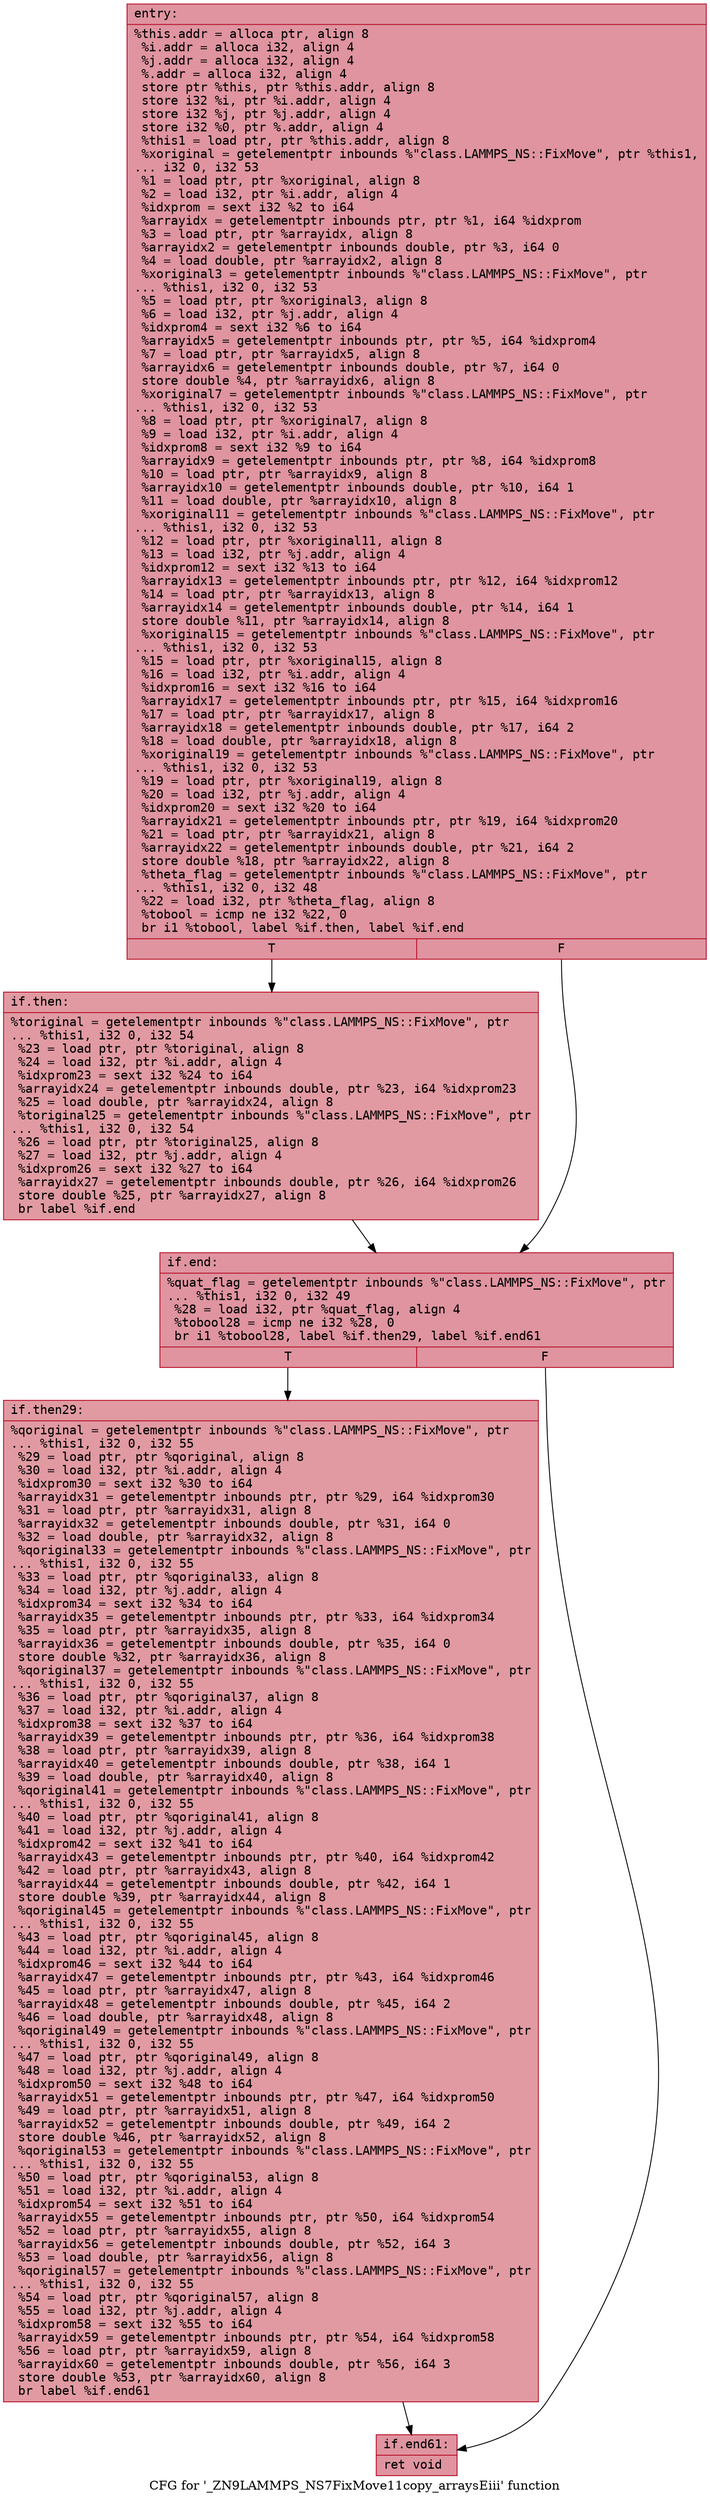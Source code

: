 digraph "CFG for '_ZN9LAMMPS_NS7FixMove11copy_arraysEiii' function" {
	label="CFG for '_ZN9LAMMPS_NS7FixMove11copy_arraysEiii' function";

	Node0x55ac3c0d11e0 [shape=record,color="#b70d28ff", style=filled, fillcolor="#b70d2870" fontname="Courier",label="{entry:\l|  %this.addr = alloca ptr, align 8\l  %i.addr = alloca i32, align 4\l  %j.addr = alloca i32, align 4\l  %.addr = alloca i32, align 4\l  store ptr %this, ptr %this.addr, align 8\l  store i32 %i, ptr %i.addr, align 4\l  store i32 %j, ptr %j.addr, align 4\l  store i32 %0, ptr %.addr, align 4\l  %this1 = load ptr, ptr %this.addr, align 8\l  %xoriginal = getelementptr inbounds %\"class.LAMMPS_NS::FixMove\", ptr %this1,\l... i32 0, i32 53\l  %1 = load ptr, ptr %xoriginal, align 8\l  %2 = load i32, ptr %i.addr, align 4\l  %idxprom = sext i32 %2 to i64\l  %arrayidx = getelementptr inbounds ptr, ptr %1, i64 %idxprom\l  %3 = load ptr, ptr %arrayidx, align 8\l  %arrayidx2 = getelementptr inbounds double, ptr %3, i64 0\l  %4 = load double, ptr %arrayidx2, align 8\l  %xoriginal3 = getelementptr inbounds %\"class.LAMMPS_NS::FixMove\", ptr\l... %this1, i32 0, i32 53\l  %5 = load ptr, ptr %xoriginal3, align 8\l  %6 = load i32, ptr %j.addr, align 4\l  %idxprom4 = sext i32 %6 to i64\l  %arrayidx5 = getelementptr inbounds ptr, ptr %5, i64 %idxprom4\l  %7 = load ptr, ptr %arrayidx5, align 8\l  %arrayidx6 = getelementptr inbounds double, ptr %7, i64 0\l  store double %4, ptr %arrayidx6, align 8\l  %xoriginal7 = getelementptr inbounds %\"class.LAMMPS_NS::FixMove\", ptr\l... %this1, i32 0, i32 53\l  %8 = load ptr, ptr %xoriginal7, align 8\l  %9 = load i32, ptr %i.addr, align 4\l  %idxprom8 = sext i32 %9 to i64\l  %arrayidx9 = getelementptr inbounds ptr, ptr %8, i64 %idxprom8\l  %10 = load ptr, ptr %arrayidx9, align 8\l  %arrayidx10 = getelementptr inbounds double, ptr %10, i64 1\l  %11 = load double, ptr %arrayidx10, align 8\l  %xoriginal11 = getelementptr inbounds %\"class.LAMMPS_NS::FixMove\", ptr\l... %this1, i32 0, i32 53\l  %12 = load ptr, ptr %xoriginal11, align 8\l  %13 = load i32, ptr %j.addr, align 4\l  %idxprom12 = sext i32 %13 to i64\l  %arrayidx13 = getelementptr inbounds ptr, ptr %12, i64 %idxprom12\l  %14 = load ptr, ptr %arrayidx13, align 8\l  %arrayidx14 = getelementptr inbounds double, ptr %14, i64 1\l  store double %11, ptr %arrayidx14, align 8\l  %xoriginal15 = getelementptr inbounds %\"class.LAMMPS_NS::FixMove\", ptr\l... %this1, i32 0, i32 53\l  %15 = load ptr, ptr %xoriginal15, align 8\l  %16 = load i32, ptr %i.addr, align 4\l  %idxprom16 = sext i32 %16 to i64\l  %arrayidx17 = getelementptr inbounds ptr, ptr %15, i64 %idxprom16\l  %17 = load ptr, ptr %arrayidx17, align 8\l  %arrayidx18 = getelementptr inbounds double, ptr %17, i64 2\l  %18 = load double, ptr %arrayidx18, align 8\l  %xoriginal19 = getelementptr inbounds %\"class.LAMMPS_NS::FixMove\", ptr\l... %this1, i32 0, i32 53\l  %19 = load ptr, ptr %xoriginal19, align 8\l  %20 = load i32, ptr %j.addr, align 4\l  %idxprom20 = sext i32 %20 to i64\l  %arrayidx21 = getelementptr inbounds ptr, ptr %19, i64 %idxprom20\l  %21 = load ptr, ptr %arrayidx21, align 8\l  %arrayidx22 = getelementptr inbounds double, ptr %21, i64 2\l  store double %18, ptr %arrayidx22, align 8\l  %theta_flag = getelementptr inbounds %\"class.LAMMPS_NS::FixMove\", ptr\l... %this1, i32 0, i32 48\l  %22 = load i32, ptr %theta_flag, align 8\l  %tobool = icmp ne i32 %22, 0\l  br i1 %tobool, label %if.then, label %if.end\l|{<s0>T|<s1>F}}"];
	Node0x55ac3c0d11e0:s0 -> Node0x55ac3c2a8720[tooltip="entry -> if.then\nProbability 62.50%" ];
	Node0x55ac3c0d11e0:s1 -> Node0x55ac3c2a8790[tooltip="entry -> if.end\nProbability 37.50%" ];
	Node0x55ac3c2a8720 [shape=record,color="#b70d28ff", style=filled, fillcolor="#bb1b2c70" fontname="Courier",label="{if.then:\l|  %toriginal = getelementptr inbounds %\"class.LAMMPS_NS::FixMove\", ptr\l... %this1, i32 0, i32 54\l  %23 = load ptr, ptr %toriginal, align 8\l  %24 = load i32, ptr %i.addr, align 4\l  %idxprom23 = sext i32 %24 to i64\l  %arrayidx24 = getelementptr inbounds double, ptr %23, i64 %idxprom23\l  %25 = load double, ptr %arrayidx24, align 8\l  %toriginal25 = getelementptr inbounds %\"class.LAMMPS_NS::FixMove\", ptr\l... %this1, i32 0, i32 54\l  %26 = load ptr, ptr %toriginal25, align 8\l  %27 = load i32, ptr %j.addr, align 4\l  %idxprom26 = sext i32 %27 to i64\l  %arrayidx27 = getelementptr inbounds double, ptr %26, i64 %idxprom26\l  store double %25, ptr %arrayidx27, align 8\l  br label %if.end\l}"];
	Node0x55ac3c2a8720 -> Node0x55ac3c2a8790[tooltip="if.then -> if.end\nProbability 100.00%" ];
	Node0x55ac3c2a8790 [shape=record,color="#b70d28ff", style=filled, fillcolor="#b70d2870" fontname="Courier",label="{if.end:\l|  %quat_flag = getelementptr inbounds %\"class.LAMMPS_NS::FixMove\", ptr\l... %this1, i32 0, i32 49\l  %28 = load i32, ptr %quat_flag, align 4\l  %tobool28 = icmp ne i32 %28, 0\l  br i1 %tobool28, label %if.then29, label %if.end61\l|{<s0>T|<s1>F}}"];
	Node0x55ac3c2a8790:s0 -> Node0x55ac3c2a9330[tooltip="if.end -> if.then29\nProbability 62.50%" ];
	Node0x55ac3c2a8790:s1 -> Node0x55ac3c2a93b0[tooltip="if.end -> if.end61\nProbability 37.50%" ];
	Node0x55ac3c2a9330 [shape=record,color="#b70d28ff", style=filled, fillcolor="#bb1b2c70" fontname="Courier",label="{if.then29:\l|  %qoriginal = getelementptr inbounds %\"class.LAMMPS_NS::FixMove\", ptr\l... %this1, i32 0, i32 55\l  %29 = load ptr, ptr %qoriginal, align 8\l  %30 = load i32, ptr %i.addr, align 4\l  %idxprom30 = sext i32 %30 to i64\l  %arrayidx31 = getelementptr inbounds ptr, ptr %29, i64 %idxprom30\l  %31 = load ptr, ptr %arrayidx31, align 8\l  %arrayidx32 = getelementptr inbounds double, ptr %31, i64 0\l  %32 = load double, ptr %arrayidx32, align 8\l  %qoriginal33 = getelementptr inbounds %\"class.LAMMPS_NS::FixMove\", ptr\l... %this1, i32 0, i32 55\l  %33 = load ptr, ptr %qoriginal33, align 8\l  %34 = load i32, ptr %j.addr, align 4\l  %idxprom34 = sext i32 %34 to i64\l  %arrayidx35 = getelementptr inbounds ptr, ptr %33, i64 %idxprom34\l  %35 = load ptr, ptr %arrayidx35, align 8\l  %arrayidx36 = getelementptr inbounds double, ptr %35, i64 0\l  store double %32, ptr %arrayidx36, align 8\l  %qoriginal37 = getelementptr inbounds %\"class.LAMMPS_NS::FixMove\", ptr\l... %this1, i32 0, i32 55\l  %36 = load ptr, ptr %qoriginal37, align 8\l  %37 = load i32, ptr %i.addr, align 4\l  %idxprom38 = sext i32 %37 to i64\l  %arrayidx39 = getelementptr inbounds ptr, ptr %36, i64 %idxprom38\l  %38 = load ptr, ptr %arrayidx39, align 8\l  %arrayidx40 = getelementptr inbounds double, ptr %38, i64 1\l  %39 = load double, ptr %arrayidx40, align 8\l  %qoriginal41 = getelementptr inbounds %\"class.LAMMPS_NS::FixMove\", ptr\l... %this1, i32 0, i32 55\l  %40 = load ptr, ptr %qoriginal41, align 8\l  %41 = load i32, ptr %j.addr, align 4\l  %idxprom42 = sext i32 %41 to i64\l  %arrayidx43 = getelementptr inbounds ptr, ptr %40, i64 %idxprom42\l  %42 = load ptr, ptr %arrayidx43, align 8\l  %arrayidx44 = getelementptr inbounds double, ptr %42, i64 1\l  store double %39, ptr %arrayidx44, align 8\l  %qoriginal45 = getelementptr inbounds %\"class.LAMMPS_NS::FixMove\", ptr\l... %this1, i32 0, i32 55\l  %43 = load ptr, ptr %qoriginal45, align 8\l  %44 = load i32, ptr %i.addr, align 4\l  %idxprom46 = sext i32 %44 to i64\l  %arrayidx47 = getelementptr inbounds ptr, ptr %43, i64 %idxprom46\l  %45 = load ptr, ptr %arrayidx47, align 8\l  %arrayidx48 = getelementptr inbounds double, ptr %45, i64 2\l  %46 = load double, ptr %arrayidx48, align 8\l  %qoriginal49 = getelementptr inbounds %\"class.LAMMPS_NS::FixMove\", ptr\l... %this1, i32 0, i32 55\l  %47 = load ptr, ptr %qoriginal49, align 8\l  %48 = load i32, ptr %j.addr, align 4\l  %idxprom50 = sext i32 %48 to i64\l  %arrayidx51 = getelementptr inbounds ptr, ptr %47, i64 %idxprom50\l  %49 = load ptr, ptr %arrayidx51, align 8\l  %arrayidx52 = getelementptr inbounds double, ptr %49, i64 2\l  store double %46, ptr %arrayidx52, align 8\l  %qoriginal53 = getelementptr inbounds %\"class.LAMMPS_NS::FixMove\", ptr\l... %this1, i32 0, i32 55\l  %50 = load ptr, ptr %qoriginal53, align 8\l  %51 = load i32, ptr %i.addr, align 4\l  %idxprom54 = sext i32 %51 to i64\l  %arrayidx55 = getelementptr inbounds ptr, ptr %50, i64 %idxprom54\l  %52 = load ptr, ptr %arrayidx55, align 8\l  %arrayidx56 = getelementptr inbounds double, ptr %52, i64 3\l  %53 = load double, ptr %arrayidx56, align 8\l  %qoriginal57 = getelementptr inbounds %\"class.LAMMPS_NS::FixMove\", ptr\l... %this1, i32 0, i32 55\l  %54 = load ptr, ptr %qoriginal57, align 8\l  %55 = load i32, ptr %j.addr, align 4\l  %idxprom58 = sext i32 %55 to i64\l  %arrayidx59 = getelementptr inbounds ptr, ptr %54, i64 %idxprom58\l  %56 = load ptr, ptr %arrayidx59, align 8\l  %arrayidx60 = getelementptr inbounds double, ptr %56, i64 3\l  store double %53, ptr %arrayidx60, align 8\l  br label %if.end61\l}"];
	Node0x55ac3c2a9330 -> Node0x55ac3c2a93b0[tooltip="if.then29 -> if.end61\nProbability 100.00%" ];
	Node0x55ac3c2a93b0 [shape=record,color="#b70d28ff", style=filled, fillcolor="#b70d2870" fontname="Courier",label="{if.end61:\l|  ret void\l}"];
}
